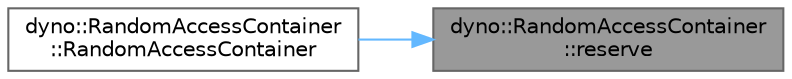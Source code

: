 digraph "dyno::RandomAccessContainer::reserve"
{
 // LATEX_PDF_SIZE
  bgcolor="transparent";
  edge [fontname=Helvetica,fontsize=10,labelfontname=Helvetica,labelfontsize=10];
  node [fontname=Helvetica,fontsize=10,shape=box,height=0.2,width=0.4];
  rankdir="RL";
  Node1 [id="Node000001",label="dyno::RandomAccessContainer\l::reserve",height=0.2,width=0.4,color="gray40", fillcolor="grey60", style="filled", fontcolor="black",tooltip=" "];
  Node1 -> Node2 [id="edge1_Node000001_Node000002",dir="back",color="steelblue1",style="solid",tooltip=" "];
  Node2 [id="Node000002",label="dyno::RandomAccessContainer\l::RandomAccessContainer",height=0.2,width=0.4,color="grey40", fillcolor="white", style="filled",URL="$classdyno_1_1_random_access_container.html#af4cb94b2372cb25a9e4756c9b6e68f0f",tooltip=" "];
}
